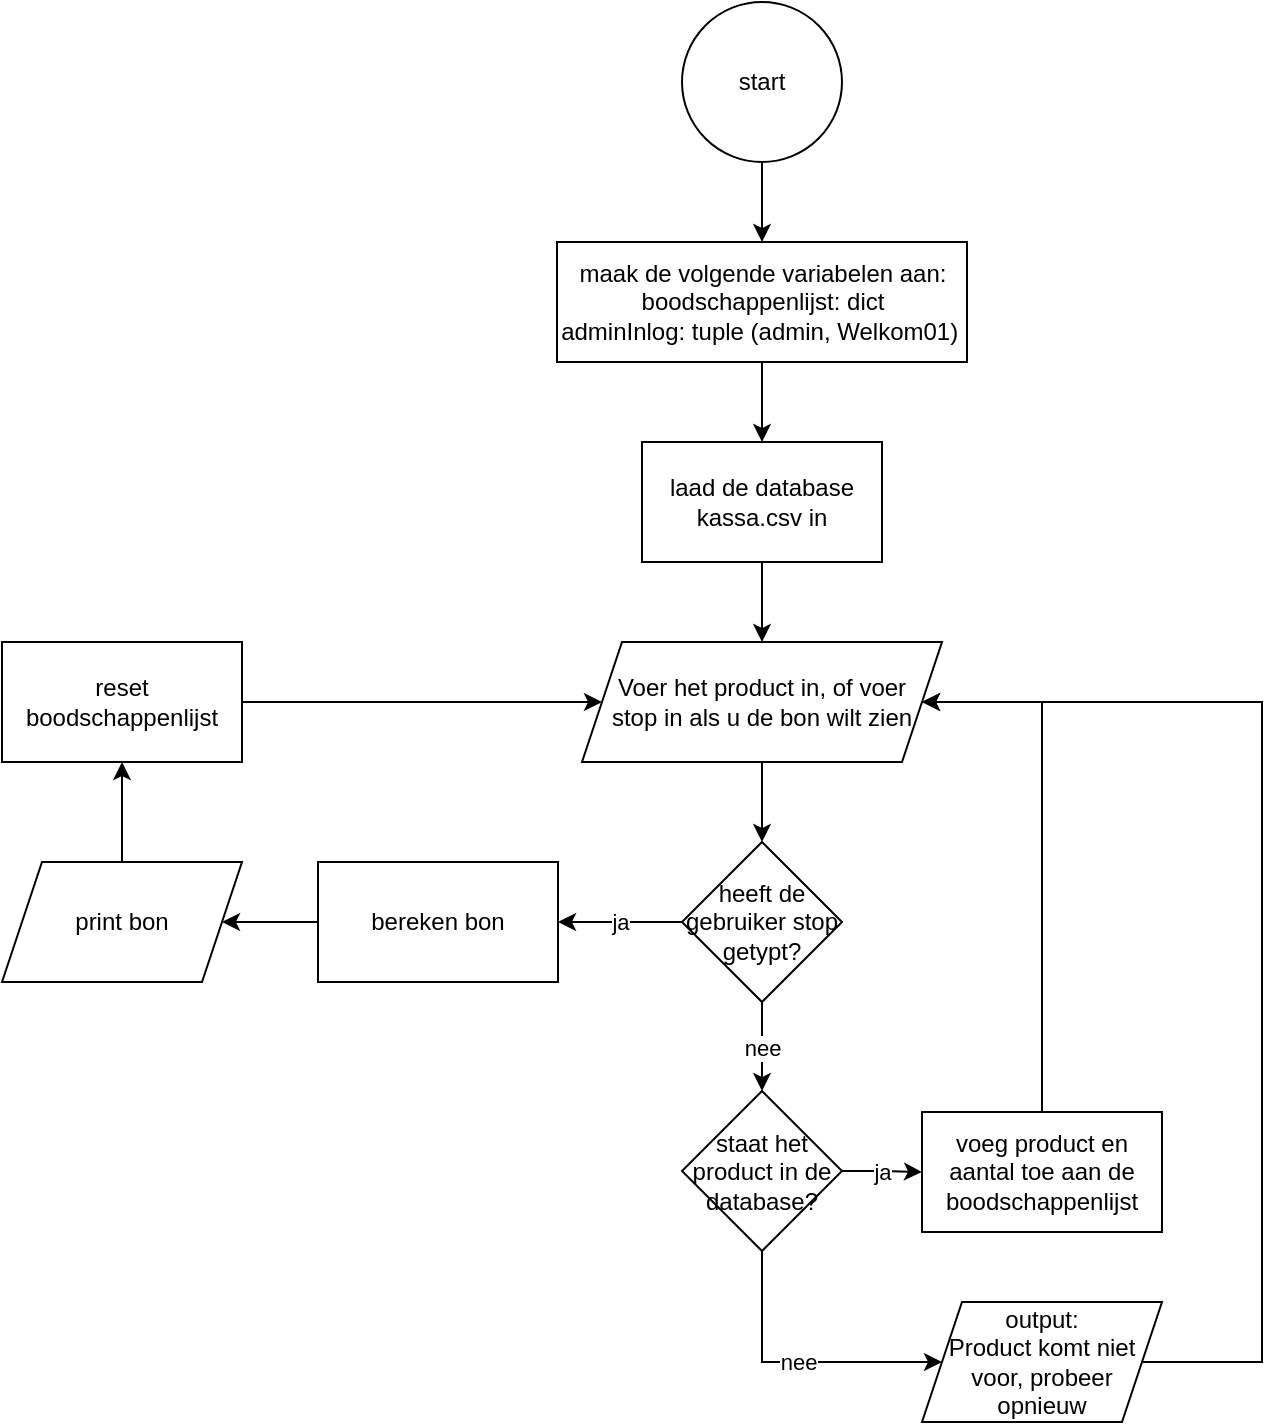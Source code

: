 <mxfile version="24.2.5" type="device">
  <diagram id="C5RBs43oDa-KdzZeNtuy" name="Page-1">
    <mxGraphModel dx="989" dy="582" grid="1" gridSize="10" guides="1" tooltips="1" connect="1" arrows="1" fold="1" page="1" pageScale="1" pageWidth="827" pageHeight="1169" math="0" shadow="0">
      <root>
        <mxCell id="WIyWlLk6GJQsqaUBKTNV-0" />
        <mxCell id="WIyWlLk6GJQsqaUBKTNV-1" parent="WIyWlLk6GJQsqaUBKTNV-0" />
        <mxCell id="8jqSvEsaCP3s1C11XtP2-2" value="" style="edgeStyle=orthogonalEdgeStyle;rounded=0;orthogonalLoop=1;jettySize=auto;html=1;" edge="1" parent="WIyWlLk6GJQsqaUBKTNV-1" source="8jqSvEsaCP3s1C11XtP2-0" target="8jqSvEsaCP3s1C11XtP2-1">
          <mxGeometry relative="1" as="geometry" />
        </mxCell>
        <mxCell id="8jqSvEsaCP3s1C11XtP2-0" value="start" style="ellipse;whiteSpace=wrap;html=1;aspect=fixed;" vertex="1" parent="WIyWlLk6GJQsqaUBKTNV-1">
          <mxGeometry x="360" y="40" width="80" height="80" as="geometry" />
        </mxCell>
        <mxCell id="8jqSvEsaCP3s1C11XtP2-4" value="" style="edgeStyle=orthogonalEdgeStyle;rounded=0;orthogonalLoop=1;jettySize=auto;html=1;" edge="1" parent="WIyWlLk6GJQsqaUBKTNV-1" source="8jqSvEsaCP3s1C11XtP2-1" target="8jqSvEsaCP3s1C11XtP2-3">
          <mxGeometry relative="1" as="geometry" />
        </mxCell>
        <mxCell id="8jqSvEsaCP3s1C11XtP2-1" value="maak de volgende variabelen aan:&lt;div&gt;boodschappenlijst: dict&lt;/div&gt;&lt;div&gt;adminInlog: tuple (admin, Welkom01)&amp;nbsp;&lt;/div&gt;" style="rounded=0;whiteSpace=wrap;html=1;" vertex="1" parent="WIyWlLk6GJQsqaUBKTNV-1">
          <mxGeometry x="297.5" y="160" width="205" height="60" as="geometry" />
        </mxCell>
        <mxCell id="8jqSvEsaCP3s1C11XtP2-6" value="" style="edgeStyle=orthogonalEdgeStyle;rounded=0;orthogonalLoop=1;jettySize=auto;html=1;" edge="1" parent="WIyWlLk6GJQsqaUBKTNV-1" source="8jqSvEsaCP3s1C11XtP2-3" target="8jqSvEsaCP3s1C11XtP2-5">
          <mxGeometry relative="1" as="geometry" />
        </mxCell>
        <mxCell id="8jqSvEsaCP3s1C11XtP2-3" value="laad de database kassa.csv in" style="whiteSpace=wrap;html=1;rounded=0;" vertex="1" parent="WIyWlLk6GJQsqaUBKTNV-1">
          <mxGeometry x="340" y="260" width="120" height="60" as="geometry" />
        </mxCell>
        <mxCell id="8jqSvEsaCP3s1C11XtP2-12" value="" style="edgeStyle=orthogonalEdgeStyle;rounded=0;orthogonalLoop=1;jettySize=auto;html=1;" edge="1" parent="WIyWlLk6GJQsqaUBKTNV-1" source="8jqSvEsaCP3s1C11XtP2-5" target="8jqSvEsaCP3s1C11XtP2-7">
          <mxGeometry relative="1" as="geometry" />
        </mxCell>
        <mxCell id="8jqSvEsaCP3s1C11XtP2-5" value="Voer het product in, of voer&lt;div&gt;stop in als u de bon wilt zien&lt;/div&gt;" style="shape=parallelogram;perimeter=parallelogramPerimeter;whiteSpace=wrap;html=1;fixedSize=1;" vertex="1" parent="WIyWlLk6GJQsqaUBKTNV-1">
          <mxGeometry x="310" y="360" width="180" height="60" as="geometry" />
        </mxCell>
        <mxCell id="8jqSvEsaCP3s1C11XtP2-14" value="ja" style="edgeStyle=orthogonalEdgeStyle;rounded=0;orthogonalLoop=1;jettySize=auto;html=1;" edge="1" parent="WIyWlLk6GJQsqaUBKTNV-1" source="8jqSvEsaCP3s1C11XtP2-7" target="8jqSvEsaCP3s1C11XtP2-13">
          <mxGeometry relative="1" as="geometry" />
        </mxCell>
        <mxCell id="8jqSvEsaCP3s1C11XtP2-24" value="nee" style="edgeStyle=orthogonalEdgeStyle;rounded=0;orthogonalLoop=1;jettySize=auto;html=1;" edge="1" parent="WIyWlLk6GJQsqaUBKTNV-1" source="8jqSvEsaCP3s1C11XtP2-7" target="8jqSvEsaCP3s1C11XtP2-23">
          <mxGeometry relative="1" as="geometry" />
        </mxCell>
        <mxCell id="8jqSvEsaCP3s1C11XtP2-7" value="heeft de gebruiker stop getypt?" style="rhombus;whiteSpace=wrap;html=1;" vertex="1" parent="WIyWlLk6GJQsqaUBKTNV-1">
          <mxGeometry x="360" y="460" width="80" height="80" as="geometry" />
        </mxCell>
        <mxCell id="8jqSvEsaCP3s1C11XtP2-16" value="" style="edgeStyle=orthogonalEdgeStyle;rounded=0;orthogonalLoop=1;jettySize=auto;html=1;" edge="1" parent="WIyWlLk6GJQsqaUBKTNV-1" source="8jqSvEsaCP3s1C11XtP2-13" target="8jqSvEsaCP3s1C11XtP2-15">
          <mxGeometry relative="1" as="geometry" />
        </mxCell>
        <mxCell id="8jqSvEsaCP3s1C11XtP2-13" value="bereken bon" style="rounded=0;whiteSpace=wrap;html=1;" vertex="1" parent="WIyWlLk6GJQsqaUBKTNV-1">
          <mxGeometry x="178" y="470" width="120" height="60" as="geometry" />
        </mxCell>
        <mxCell id="8jqSvEsaCP3s1C11XtP2-19" value="" style="edgeStyle=orthogonalEdgeStyle;rounded=0;orthogonalLoop=1;jettySize=auto;html=1;" edge="1" parent="WIyWlLk6GJQsqaUBKTNV-1" source="8jqSvEsaCP3s1C11XtP2-15" target="8jqSvEsaCP3s1C11XtP2-18">
          <mxGeometry relative="1" as="geometry" />
        </mxCell>
        <mxCell id="8jqSvEsaCP3s1C11XtP2-15" value="print bon" style="shape=parallelogram;perimeter=parallelogramPerimeter;whiteSpace=wrap;html=1;fixedSize=1;" vertex="1" parent="WIyWlLk6GJQsqaUBKTNV-1">
          <mxGeometry x="20" y="470" width="120" height="60" as="geometry" />
        </mxCell>
        <mxCell id="8jqSvEsaCP3s1C11XtP2-18" value="reset boodschappenlijst" style="rounded=0;whiteSpace=wrap;html=1;" vertex="1" parent="WIyWlLk6GJQsqaUBKTNV-1">
          <mxGeometry x="20" y="360" width="120" height="60" as="geometry" />
        </mxCell>
        <mxCell id="8jqSvEsaCP3s1C11XtP2-22" value="" style="endArrow=classic;html=1;rounded=0;" edge="1" parent="WIyWlLk6GJQsqaUBKTNV-1" source="8jqSvEsaCP3s1C11XtP2-18" target="8jqSvEsaCP3s1C11XtP2-5">
          <mxGeometry width="50" height="50" relative="1" as="geometry">
            <mxPoint x="120" y="270" as="sourcePoint" />
            <mxPoint x="170" y="220" as="targetPoint" />
          </mxGeometry>
        </mxCell>
        <mxCell id="8jqSvEsaCP3s1C11XtP2-26" value="ja" style="edgeStyle=orthogonalEdgeStyle;rounded=0;orthogonalLoop=1;jettySize=auto;html=1;" edge="1" parent="WIyWlLk6GJQsqaUBKTNV-1" source="8jqSvEsaCP3s1C11XtP2-23" target="8jqSvEsaCP3s1C11XtP2-25">
          <mxGeometry relative="1" as="geometry" />
        </mxCell>
        <mxCell id="8jqSvEsaCP3s1C11XtP2-23" value="staat het product in de database?" style="whiteSpace=wrap;html=1;shape=rhombus;perimeter=rhombusPerimeter;" vertex="1" parent="WIyWlLk6GJQsqaUBKTNV-1">
          <mxGeometry x="360" y="584.5" width="80" height="80" as="geometry" />
        </mxCell>
        <mxCell id="8jqSvEsaCP3s1C11XtP2-25" value="voeg product en aantal toe aan de boodschappenlijst" style="rounded=0;whiteSpace=wrap;html=1;" vertex="1" parent="WIyWlLk6GJQsqaUBKTNV-1">
          <mxGeometry x="480" y="595" width="120" height="60" as="geometry" />
        </mxCell>
        <mxCell id="8jqSvEsaCP3s1C11XtP2-27" value="" style="endArrow=classic;html=1;rounded=0;" edge="1" parent="WIyWlLk6GJQsqaUBKTNV-1" source="8jqSvEsaCP3s1C11XtP2-25" target="8jqSvEsaCP3s1C11XtP2-5">
          <mxGeometry width="50" height="50" relative="1" as="geometry">
            <mxPoint x="550" y="540" as="sourcePoint" />
            <mxPoint x="600" y="490" as="targetPoint" />
            <Array as="points">
              <mxPoint x="540" y="390" />
            </Array>
          </mxGeometry>
        </mxCell>
        <mxCell id="8jqSvEsaCP3s1C11XtP2-28" value="output:&lt;div&gt;&lt;span style=&quot;background-color: initial;&quot;&gt;Product komt niet voor, probeer opnieuw&lt;/span&gt;&lt;/div&gt;" style="shape=parallelogram;perimeter=parallelogramPerimeter;whiteSpace=wrap;html=1;fixedSize=1;" vertex="1" parent="WIyWlLk6GJQsqaUBKTNV-1">
          <mxGeometry x="480" y="690" width="120" height="60" as="geometry" />
        </mxCell>
        <mxCell id="8jqSvEsaCP3s1C11XtP2-29" value="nee" style="endArrow=classic;html=1;rounded=0;" edge="1" parent="WIyWlLk6GJQsqaUBKTNV-1" source="8jqSvEsaCP3s1C11XtP2-23" target="8jqSvEsaCP3s1C11XtP2-28">
          <mxGeometry width="50" height="50" relative="1" as="geometry">
            <mxPoint x="270" y="710" as="sourcePoint" />
            <mxPoint x="320" y="660" as="targetPoint" />
            <Array as="points">
              <mxPoint x="400" y="720" />
            </Array>
          </mxGeometry>
        </mxCell>
        <mxCell id="8jqSvEsaCP3s1C11XtP2-30" value="" style="endArrow=classic;html=1;rounded=0;" edge="1" parent="WIyWlLk6GJQsqaUBKTNV-1" source="8jqSvEsaCP3s1C11XtP2-28" target="8jqSvEsaCP3s1C11XtP2-5">
          <mxGeometry width="50" height="50" relative="1" as="geometry">
            <mxPoint x="640" y="530" as="sourcePoint" />
            <mxPoint x="690" y="480" as="targetPoint" />
            <Array as="points">
              <mxPoint x="650" y="720" />
              <mxPoint x="650" y="390" />
            </Array>
          </mxGeometry>
        </mxCell>
      </root>
    </mxGraphModel>
  </diagram>
</mxfile>
